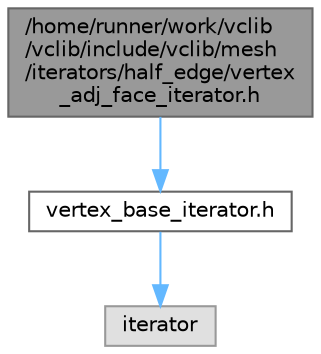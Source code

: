 digraph "/home/runner/work/vclib/vclib/include/vclib/mesh/iterators/half_edge/vertex_adj_face_iterator.h"
{
 // LATEX_PDF_SIZE
  bgcolor="transparent";
  edge [fontname=Helvetica,fontsize=10,labelfontname=Helvetica,labelfontsize=10];
  node [fontname=Helvetica,fontsize=10,shape=box,height=0.2,width=0.4];
  Node1 [label="/home/runner/work/vclib\l/vclib/include/vclib/mesh\l/iterators/half_edge/vertex\l_adj_face_iterator.h",height=0.2,width=0.4,color="gray40", fillcolor="grey60", style="filled", fontcolor="black",tooltip=" "];
  Node1 -> Node2 [color="steelblue1",style="solid"];
  Node2 [label="vertex_base_iterator.h",height=0.2,width=0.4,color="grey40", fillcolor="white", style="filled",URL="$vertex__base__iterator_8h.html",tooltip=" "];
  Node2 -> Node3 [color="steelblue1",style="solid"];
  Node3 [label="iterator",height=0.2,width=0.4,color="grey60", fillcolor="#E0E0E0", style="filled",tooltip=" "];
}
